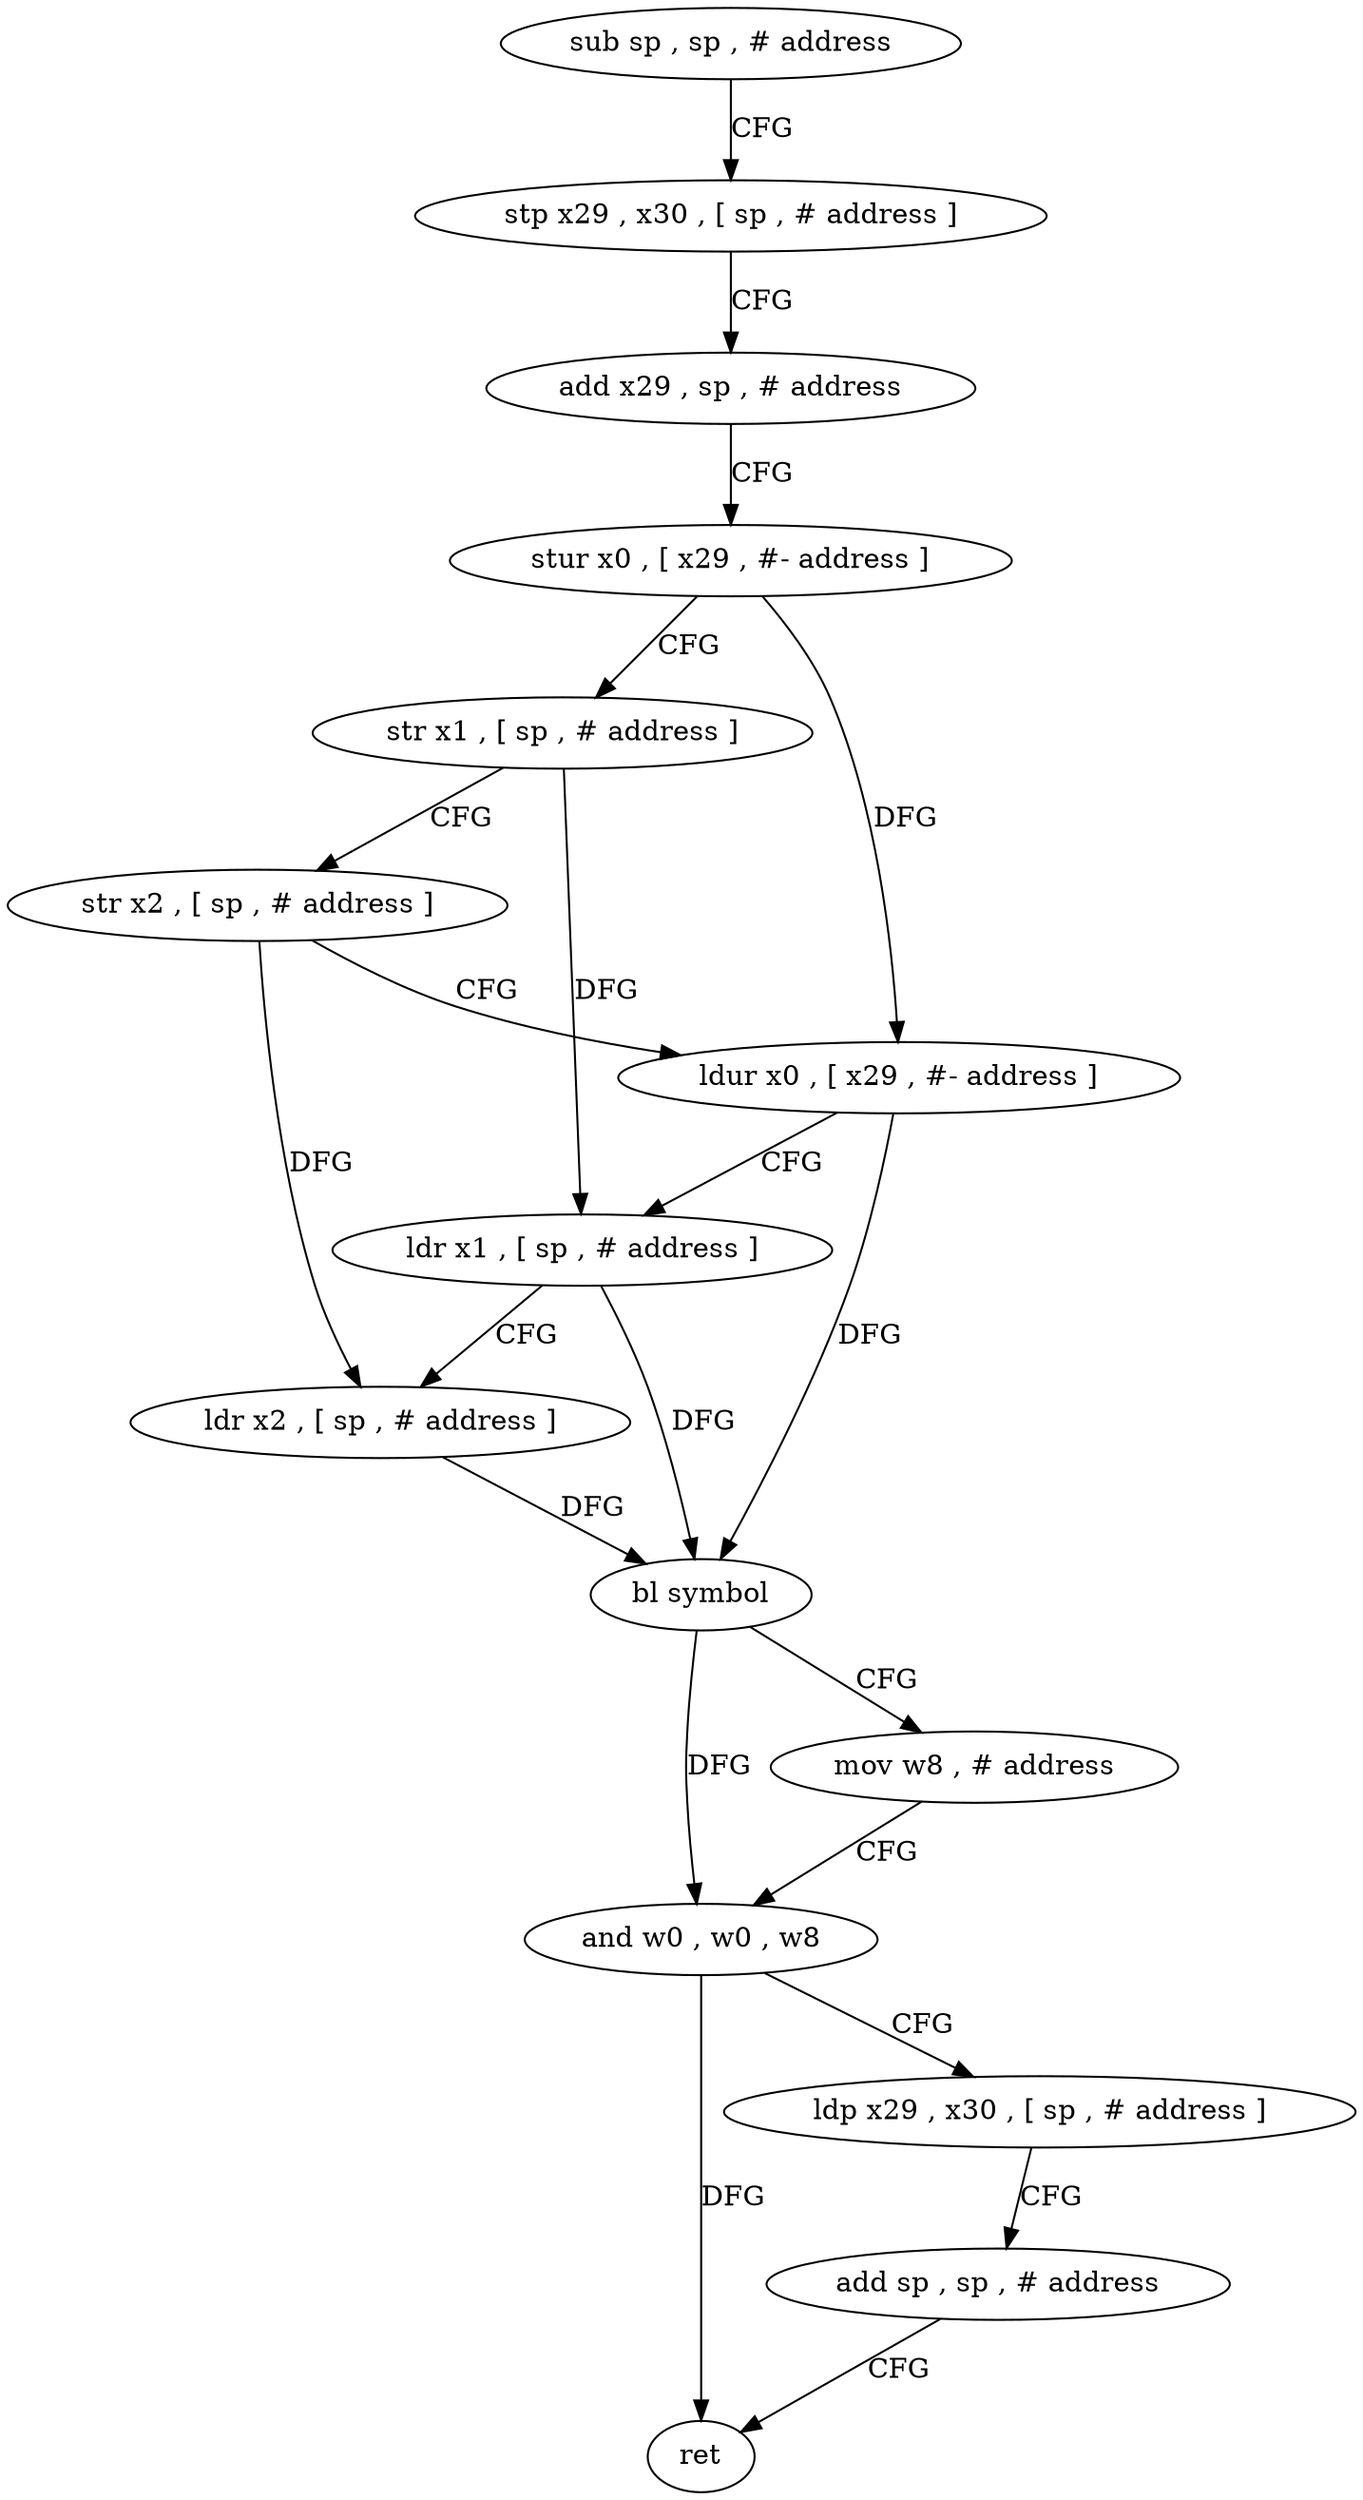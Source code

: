 digraph "func" {
"4217124" [label = "sub sp , sp , # address" ]
"4217128" [label = "stp x29 , x30 , [ sp , # address ]" ]
"4217132" [label = "add x29 , sp , # address" ]
"4217136" [label = "stur x0 , [ x29 , #- address ]" ]
"4217140" [label = "str x1 , [ sp , # address ]" ]
"4217144" [label = "str x2 , [ sp , # address ]" ]
"4217148" [label = "ldur x0 , [ x29 , #- address ]" ]
"4217152" [label = "ldr x1 , [ sp , # address ]" ]
"4217156" [label = "ldr x2 , [ sp , # address ]" ]
"4217160" [label = "bl symbol" ]
"4217164" [label = "mov w8 , # address" ]
"4217168" [label = "and w0 , w0 , w8" ]
"4217172" [label = "ldp x29 , x30 , [ sp , # address ]" ]
"4217176" [label = "add sp , sp , # address" ]
"4217180" [label = "ret" ]
"4217124" -> "4217128" [ label = "CFG" ]
"4217128" -> "4217132" [ label = "CFG" ]
"4217132" -> "4217136" [ label = "CFG" ]
"4217136" -> "4217140" [ label = "CFG" ]
"4217136" -> "4217148" [ label = "DFG" ]
"4217140" -> "4217144" [ label = "CFG" ]
"4217140" -> "4217152" [ label = "DFG" ]
"4217144" -> "4217148" [ label = "CFG" ]
"4217144" -> "4217156" [ label = "DFG" ]
"4217148" -> "4217152" [ label = "CFG" ]
"4217148" -> "4217160" [ label = "DFG" ]
"4217152" -> "4217156" [ label = "CFG" ]
"4217152" -> "4217160" [ label = "DFG" ]
"4217156" -> "4217160" [ label = "DFG" ]
"4217160" -> "4217164" [ label = "CFG" ]
"4217160" -> "4217168" [ label = "DFG" ]
"4217164" -> "4217168" [ label = "CFG" ]
"4217168" -> "4217172" [ label = "CFG" ]
"4217168" -> "4217180" [ label = "DFG" ]
"4217172" -> "4217176" [ label = "CFG" ]
"4217176" -> "4217180" [ label = "CFG" ]
}
